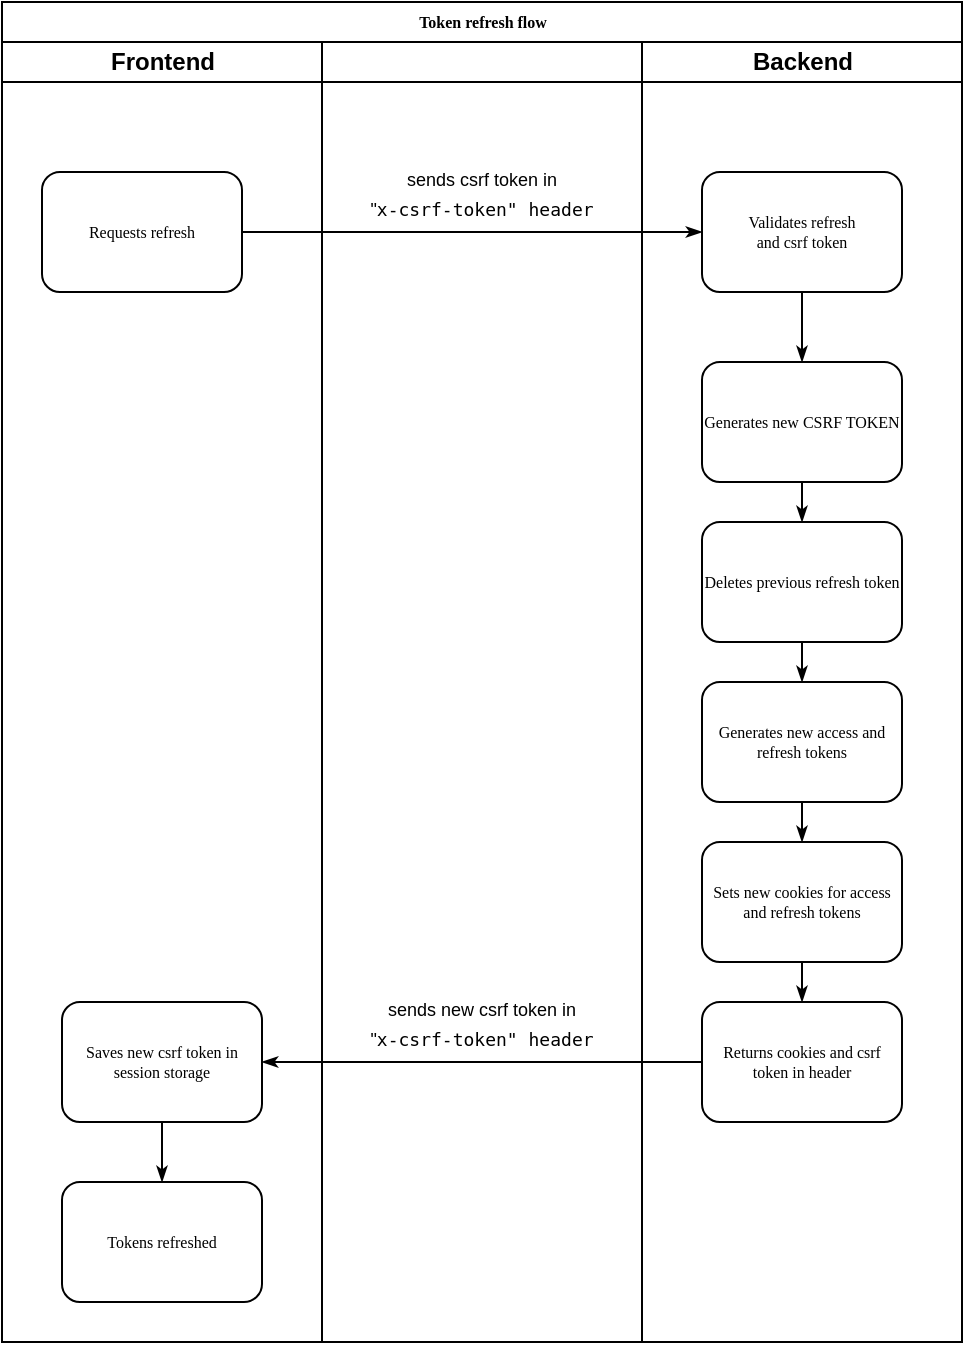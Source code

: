 <mxfile version="14.6.1" type="device"><diagram name="Page-1" id="74e2e168-ea6b-b213-b513-2b3c1d86103e"><mxGraphModel dx="946" dy="646" grid="1" gridSize="10" guides="1" tooltips="1" connect="1" arrows="1" fold="1" page="1" pageScale="1" pageWidth="1100" pageHeight="850" background="#ffffff" math="0" shadow="0"><root><mxCell id="0"/><mxCell id="1" parent="0"/><mxCell id="77e6c97f196da883-1" value="Token refresh flow" style="swimlane;html=1;childLayout=stackLayout;startSize=20;rounded=0;shadow=0;labelBackgroundColor=none;strokeWidth=1;fontFamily=Verdana;fontSize=8;align=center;" parent="1" vertex="1"><mxGeometry x="70" y="40" width="480" height="670" as="geometry"/></mxCell><mxCell id="77e6c97f196da883-26" style="edgeStyle=orthogonalEdgeStyle;rounded=1;html=1;labelBackgroundColor=none;startArrow=none;startFill=0;startSize=5;endArrow=classicThin;endFill=1;endSize=5;jettySize=auto;orthogonalLoop=1;strokeWidth=1;fontFamily=Verdana;fontSize=8" parent="77e6c97f196da883-1" source="77e6c97f196da883-8" target="77e6c97f196da883-11" edge="1"><mxGeometry relative="1" as="geometry"/></mxCell><mxCell id="77e6c97f196da883-2" value="Frontend" style="swimlane;html=1;startSize=20;" parent="77e6c97f196da883-1" vertex="1"><mxGeometry y="20" width="160" height="650" as="geometry"/></mxCell><mxCell id="77e6c97f196da883-8" value="Requests refresh" style="rounded=1;whiteSpace=wrap;html=1;shadow=0;labelBackgroundColor=none;strokeWidth=1;fontFamily=Verdana;fontSize=8;align=center;" parent="77e6c97f196da883-2" vertex="1"><mxGeometry x="20" y="65" width="100" height="60" as="geometry"/></mxCell><mxCell id="pc05GgUBNJDRCAAr2RUE-20" value="Saves new csrf token in session storage" style="rounded=1;whiteSpace=wrap;html=1;shadow=0;labelBackgroundColor=none;strokeWidth=1;fontFamily=Verdana;fontSize=8;align=center;" vertex="1" parent="77e6c97f196da883-2"><mxGeometry x="30" y="480" width="100" height="60" as="geometry"/></mxCell><mxCell id="pc05GgUBNJDRCAAr2RUE-22" value="Tokens refreshed" style="rounded=1;whiteSpace=wrap;html=1;shadow=0;labelBackgroundColor=none;strokeWidth=1;fontFamily=Verdana;fontSize=8;align=center;" vertex="1" parent="77e6c97f196da883-2"><mxGeometry x="30" y="570" width="100" height="60" as="geometry"/></mxCell><mxCell id="pc05GgUBNJDRCAAr2RUE-23" style="edgeStyle=orthogonalEdgeStyle;rounded=1;html=1;labelBackgroundColor=none;startArrow=none;startFill=0;startSize=5;endArrow=classicThin;endFill=1;endSize=5;jettySize=auto;orthogonalLoop=1;strokeWidth=1;fontFamily=Verdana;fontSize=8;entryX=0.5;entryY=0;entryDx=0;entryDy=0;exitX=0.5;exitY=1;exitDx=0;exitDy=0;" edge="1" parent="77e6c97f196da883-2" source="pc05GgUBNJDRCAAr2RUE-20" target="pc05GgUBNJDRCAAr2RUE-22"><mxGeometry relative="1" as="geometry"><mxPoint x="360" y="730" as="sourcePoint"/><mxPoint x="140" y="730" as="targetPoint"/></mxGeometry></mxCell><mxCell id="77e6c97f196da883-3" value="" style="swimlane;html=1;startSize=20;" parent="77e6c97f196da883-1" vertex="1"><mxGeometry x="160" y="20" width="160" height="650" as="geometry"/></mxCell><mxCell id="pc05GgUBNJDRCAAr2RUE-26" value="&lt;font style=&quot;font-size: 9px&quot;&gt;sends csrf token in &lt;br&gt;&quot;&lt;code&gt;x-csrf-token&quot; header&lt;/code&gt;&lt;/font&gt;" style="text;html=1;strokeColor=none;fillColor=none;align=center;verticalAlign=middle;whiteSpace=wrap;rounded=0;" vertex="1" parent="77e6c97f196da883-3"><mxGeometry x="20" y="65" width="120" height="20" as="geometry"/></mxCell><mxCell id="pc05GgUBNJDRCAAr2RUE-30" value="&lt;font style=&quot;font-size: 9px&quot;&gt;sends new csrf token in &lt;br&gt;&quot;&lt;code&gt;x-csrf-token&quot; header&lt;/code&gt;&lt;/font&gt;" style="text;html=1;strokeColor=none;fillColor=none;align=center;verticalAlign=middle;whiteSpace=wrap;rounded=0;" vertex="1" parent="77e6c97f196da883-3"><mxGeometry x="20" y="480" width="120" height="20" as="geometry"/></mxCell><mxCell id="77e6c97f196da883-4" value="Backend" style="swimlane;html=1;startSize=20;" parent="77e6c97f196da883-1" vertex="1"><mxGeometry x="320" y="20" width="160" height="650" as="geometry"><mxRectangle x="320" y="20" width="30" height="730" as="alternateBounds"/></mxGeometry></mxCell><mxCell id="77e6c97f196da883-11" value="Validates refresh &lt;br&gt;and csrf token" style="rounded=1;whiteSpace=wrap;html=1;shadow=0;labelBackgroundColor=none;strokeWidth=1;fontFamily=Verdana;fontSize=8;align=center;" parent="77e6c97f196da883-4" vertex="1"><mxGeometry x="30" y="65" width="100" height="60" as="geometry"/></mxCell><mxCell id="77e6c97f196da883-9" value="Generates new CSRF TOKEN" style="rounded=1;whiteSpace=wrap;html=1;shadow=0;labelBackgroundColor=none;strokeWidth=1;fontFamily=Verdana;fontSize=8;align=center;" parent="77e6c97f196da883-4" vertex="1"><mxGeometry x="30" y="160" width="100" height="60" as="geometry"/></mxCell><mxCell id="pc05GgUBNJDRCAAr2RUE-1" value="Generates new access and refresh tokens" style="rounded=1;whiteSpace=wrap;html=1;shadow=0;labelBackgroundColor=none;strokeWidth=1;fontFamily=Verdana;fontSize=8;align=center;" vertex="1" parent="77e6c97f196da883-4"><mxGeometry x="30" y="320" width="100" height="60" as="geometry"/></mxCell><mxCell id="pc05GgUBNJDRCAAr2RUE-9" style="edgeStyle=orthogonalEdgeStyle;rounded=1;html=1;labelBackgroundColor=none;startArrow=none;startFill=0;startSize=5;endArrow=classicThin;endFill=1;endSize=5;jettySize=auto;orthogonalLoop=1;strokeWidth=1;fontFamily=Verdana;fontSize=8;entryX=0.5;entryY=0;entryDx=0;entryDy=0;" edge="1" parent="77e6c97f196da883-4" source="77e6c97f196da883-11" target="77e6c97f196da883-9"><mxGeometry relative="1" as="geometry"><mxPoint x="-190" y="105" as="sourcePoint"/><mxPoint x="40" y="105" as="targetPoint"/></mxGeometry></mxCell><mxCell id="pc05GgUBNJDRCAAr2RUE-13" value="Sets new cookies for access and refresh tokens" style="rounded=1;whiteSpace=wrap;html=1;shadow=0;labelBackgroundColor=none;strokeWidth=1;fontFamily=Verdana;fontSize=8;align=center;" vertex="1" parent="77e6c97f196da883-4"><mxGeometry x="30" y="400" width="100" height="60" as="geometry"/></mxCell><mxCell id="pc05GgUBNJDRCAAr2RUE-17" style="edgeStyle=orthogonalEdgeStyle;rounded=1;html=1;labelBackgroundColor=none;startArrow=none;startFill=0;startSize=5;endArrow=classicThin;endFill=1;endSize=5;jettySize=auto;orthogonalLoop=1;strokeWidth=1;fontFamily=Verdana;fontSize=8;entryX=0.5;entryY=0;entryDx=0;entryDy=0;exitX=0.5;exitY=1;exitDx=0;exitDy=0;" edge="1" parent="77e6c97f196da883-4" source="pc05GgUBNJDRCAAr2RUE-1" target="pc05GgUBNJDRCAAr2RUE-13"><mxGeometry relative="1" as="geometry"><mxPoint x="90" y="230" as="sourcePoint"/><mxPoint x="90" y="330" as="targetPoint"/></mxGeometry></mxCell><mxCell id="pc05GgUBNJDRCAAr2RUE-18" value="Returns cookies and csrf token in header" style="rounded=1;whiteSpace=wrap;html=1;shadow=0;labelBackgroundColor=none;strokeWidth=1;fontFamily=Verdana;fontSize=8;align=center;" vertex="1" parent="77e6c97f196da883-4"><mxGeometry x="30" y="480" width="100" height="60" as="geometry"/></mxCell><mxCell id="pc05GgUBNJDRCAAr2RUE-19" style="edgeStyle=orthogonalEdgeStyle;rounded=1;html=1;labelBackgroundColor=none;startArrow=none;startFill=0;startSize=5;endArrow=classicThin;endFill=1;endSize=5;jettySize=auto;orthogonalLoop=1;strokeWidth=1;fontFamily=Verdana;fontSize=8;entryX=0.5;entryY=0;entryDx=0;entryDy=0;exitX=0.5;exitY=1;exitDx=0;exitDy=0;" edge="1" parent="77e6c97f196da883-4" source="pc05GgUBNJDRCAAr2RUE-13" target="pc05GgUBNJDRCAAr2RUE-18"><mxGeometry relative="1" as="geometry"><mxPoint x="90" y="390" as="sourcePoint"/><mxPoint x="90" y="560" as="targetPoint"/></mxGeometry></mxCell><mxCell id="pc05GgUBNJDRCAAr2RUE-27" value="Deletes previous refresh token" style="rounded=1;whiteSpace=wrap;html=1;shadow=0;labelBackgroundColor=none;strokeWidth=1;fontFamily=Verdana;fontSize=8;align=center;" vertex="1" parent="77e6c97f196da883-4"><mxGeometry x="30" y="240" width="100" height="60" as="geometry"/></mxCell><mxCell id="pc05GgUBNJDRCAAr2RUE-21" style="edgeStyle=orthogonalEdgeStyle;rounded=1;html=1;labelBackgroundColor=none;startArrow=none;startFill=0;startSize=5;endArrow=classicThin;endFill=1;endSize=5;jettySize=auto;orthogonalLoop=1;strokeWidth=1;fontFamily=Verdana;fontSize=8;entryX=1;entryY=0.5;entryDx=0;entryDy=0;exitX=0;exitY=0.5;exitDx=0;exitDy=0;" edge="1" parent="77e6c97f196da883-1" source="pc05GgUBNJDRCAAr2RUE-18" target="pc05GgUBNJDRCAAr2RUE-20"><mxGeometry relative="1" as="geometry"><mxPoint x="410" y="640" as="sourcePoint"/><mxPoint x="410" y="720" as="targetPoint"/></mxGeometry></mxCell><mxCell id="pc05GgUBNJDRCAAr2RUE-28" style="edgeStyle=orthogonalEdgeStyle;rounded=1;html=1;labelBackgroundColor=none;startArrow=none;startFill=0;startSize=5;endArrow=classicThin;endFill=1;endSize=5;jettySize=auto;orthogonalLoop=1;strokeWidth=1;fontFamily=Verdana;fontSize=8;entryX=0.5;entryY=0;entryDx=0;entryDy=0;" edge="1" parent="1" target="pc05GgUBNJDRCAAr2RUE-27"><mxGeometry relative="1" as="geometry"><mxPoint x="470" y="280" as="sourcePoint"/><mxPoint x="480" y="230" as="targetPoint"/></mxGeometry></mxCell><mxCell id="pc05GgUBNJDRCAAr2RUE-29" style="edgeStyle=orthogonalEdgeStyle;rounded=1;html=1;labelBackgroundColor=none;startArrow=none;startFill=0;startSize=5;endArrow=classicThin;endFill=1;endSize=5;jettySize=auto;orthogonalLoop=1;strokeWidth=1;fontFamily=Verdana;fontSize=8;entryX=0.5;entryY=0;entryDx=0;entryDy=0;" edge="1" parent="1" target="pc05GgUBNJDRCAAr2RUE-1"><mxGeometry relative="1" as="geometry"><mxPoint x="470" y="360" as="sourcePoint"/><mxPoint x="480" y="310" as="targetPoint"/></mxGeometry></mxCell></root></mxGraphModel></diagram></mxfile>